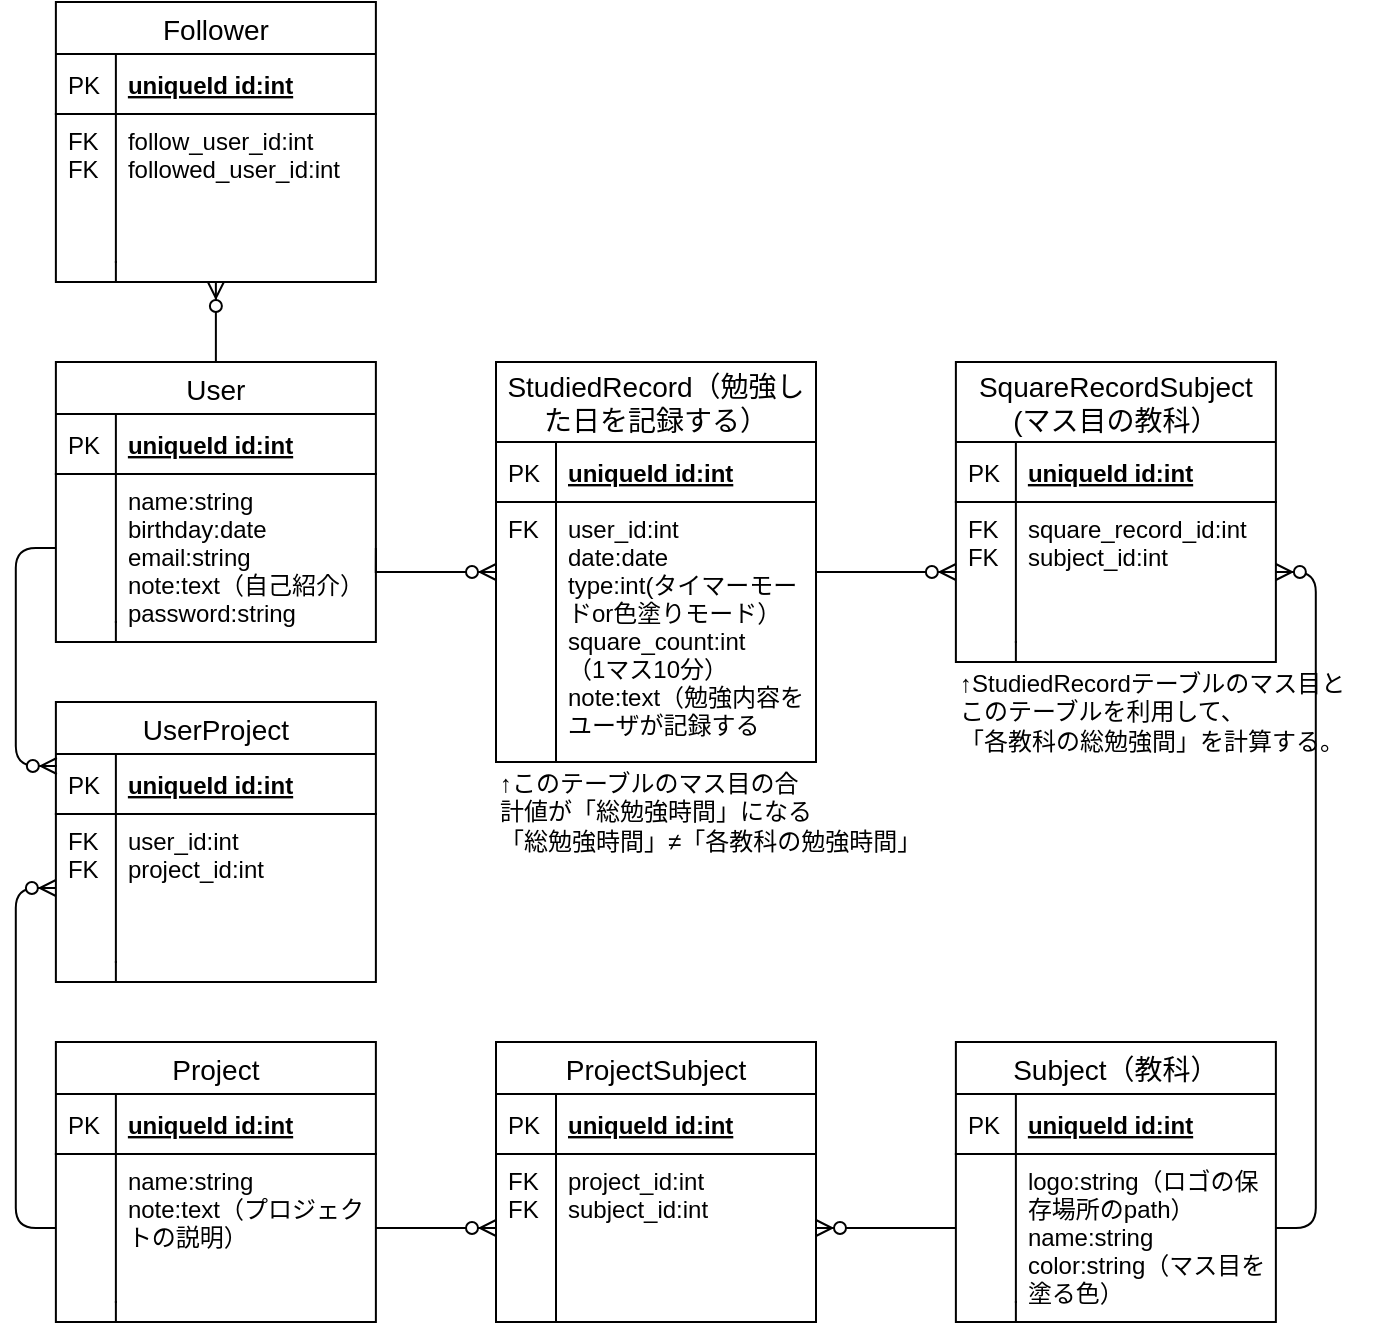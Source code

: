 <mxfile version="13.7.4" type="embed">
    <diagram id="6hGFLwfOUW9BJ-s0fimq" name="Page-1">
        <mxGraphModel dx="1206" dy="536" grid="1" gridSize="10" guides="1" tooltips="1" connect="1" arrows="1" fold="1" page="1" pageScale="1" pageWidth="827" pageHeight="1169" math="0" shadow="0">
            <root>
                <mxCell id="0"/>
                <mxCell id="1" parent="0"/>
                <mxCell id="76" value="" style="edgeStyle=orthogonalEdgeStyle;fontSize=12;html=1;endArrow=ERzeroToMany;endFill=1;exitX=1;exitY=0.5;exitDx=0;exitDy=0;elbow=vertical;rounded=0;" parent="1" source="30" target="125" edge="1">
                    <mxGeometry width="100" height="100" relative="1" as="geometry">
                        <mxPoint x="369.94" y="440" as="sourcePoint"/>
                        <mxPoint x="299.94" y="370" as="targetPoint"/>
                        <Array as="points">
                            <mxPoint x="260" y="365"/>
                        </Array>
                    </mxGeometry>
                </mxCell>
                <mxCell id="109" style="edgeStyle=orthogonalEdgeStyle;rounded=1;orthogonalLoop=1;jettySize=auto;html=1;endArrow=ERzeroToMany;endFill=1;entryX=0.003;entryY=0.2;entryDx=0;entryDy=0;entryPerimeter=0;" parent="1" source="30" target="93" edge="1">
                    <mxGeometry relative="1" as="geometry">
                        <mxPoint x="39.94" y="533" as="targetPoint"/>
                    </mxGeometry>
                </mxCell>
                <mxCell id="112" style="edgeStyle=orthogonalEdgeStyle;rounded=1;orthogonalLoop=1;jettySize=auto;html=1;endArrow=ERzeroToMany;endFill=1;" parent="1" source="81" target="88" edge="1">
                    <mxGeometry relative="1" as="geometry"/>
                </mxCell>
                <mxCell id="121" style="edgeStyle=orthogonalEdgeStyle;rounded=1;orthogonalLoop=1;jettySize=auto;html=1;endArrow=ERzeroToMany;endFill=1;" parent="1" source="27" target="99" edge="1">
                    <mxGeometry relative="1" as="geometry"/>
                </mxCell>
                <mxCell id="118" style="edgeStyle=orthogonalEdgeStyle;rounded=1;orthogonalLoop=1;jettySize=auto;html=1;endArrow=ERzeroToMany;endFill=1;" parent="1" source="67" target="88" edge="1">
                    <mxGeometry relative="1" as="geometry"/>
                </mxCell>
                <mxCell id="119" style="edgeStyle=orthogonalEdgeStyle;rounded=1;orthogonalLoop=1;jettySize=auto;html=1;entryX=0;entryY=0.5;entryDx=0;entryDy=0;endArrow=ERzeroToMany;endFill=1;" parent="1" source="81" target="95" edge="1">
                    <mxGeometry relative="1" as="geometry"/>
                </mxCell>
                <mxCell id="27" value="User" style="swimlane;fontStyle=0;childLayout=stackLayout;horizontal=1;startSize=26;horizontalStack=0;resizeParent=1;resizeParentMax=0;resizeLast=0;collapsible=1;marginBottom=0;align=center;fontSize=14;" parent="1" vertex="1">
                    <mxGeometry x="99.94" y="260" width="160" height="140" as="geometry">
                        <mxRectangle x="60" y="60" width="60" height="26" as="alternateBounds"/>
                    </mxGeometry>
                </mxCell>
                <mxCell id="28" value="uniqueId id:int" style="shape=partialRectangle;top=0;left=0;right=0;bottom=1;align=left;verticalAlign=middle;fillColor=none;spacingLeft=34;spacingRight=4;overflow=hidden;rotatable=0;points=[[0,0.5],[1,0.5]];portConstraint=eastwest;dropTarget=0;fontStyle=5;fontSize=12;" parent="27" vertex="1">
                    <mxGeometry y="26" width="160" height="30" as="geometry"/>
                </mxCell>
                <mxCell id="29" value="PK" style="shape=partialRectangle;top=0;left=0;bottom=0;fillColor=none;align=left;verticalAlign=middle;spacingLeft=4;spacingRight=4;overflow=hidden;rotatable=0;points=[];portConstraint=eastwest;part=1;fontSize=12;" parent="28" vertex="1" connectable="0">
                    <mxGeometry width="30" height="30" as="geometry"/>
                </mxCell>
                <mxCell id="30" value="name:string&#10;birthday:date&#10;email:string&#10;note:text（自己紹介）&#10;password:string&#10;" style="shape=partialRectangle;top=0;left=0;right=0;bottom=0;align=left;verticalAlign=top;fillColor=none;spacingLeft=34;spacingRight=4;overflow=hidden;rotatable=0;points=[[0,0.5],[1,0.5]];portConstraint=eastwest;dropTarget=0;fontSize=12;" parent="27" vertex="1">
                    <mxGeometry y="56" width="160" height="74" as="geometry"/>
                </mxCell>
                <mxCell id="31" value="" style="shape=partialRectangle;top=0;left=0;bottom=0;fillColor=none;align=left;verticalAlign=top;spacingLeft=4;spacingRight=4;overflow=hidden;rotatable=0;points=[];portConstraint=eastwest;part=1;fontSize=12;" parent="30" vertex="1" connectable="0">
                    <mxGeometry width="30" height="74" as="geometry"/>
                </mxCell>
                <mxCell id="36" value="" style="shape=partialRectangle;top=0;left=0;right=0;bottom=0;align=left;verticalAlign=top;fillColor=none;spacingLeft=34;spacingRight=4;overflow=hidden;rotatable=0;points=[[0,0.5],[1,0.5]];portConstraint=eastwest;dropTarget=0;fontSize=12;" parent="27" vertex="1">
                    <mxGeometry y="130" width="160" height="10" as="geometry"/>
                </mxCell>
                <mxCell id="37" value="" style="shape=partialRectangle;top=0;left=0;bottom=0;fillColor=none;align=left;verticalAlign=top;spacingLeft=4;spacingRight=4;overflow=hidden;rotatable=0;points=[];portConstraint=eastwest;part=1;fontSize=12;" parent="36" vertex="1" connectable="0">
                    <mxGeometry width="30" height="10" as="geometry"/>
                </mxCell>
                <mxCell id="92" value="UserProject" style="swimlane;fontStyle=0;childLayout=stackLayout;horizontal=1;startSize=26;horizontalStack=0;resizeParent=1;resizeParentMax=0;resizeLast=0;collapsible=1;marginBottom=0;align=center;fontSize=14;" parent="1" vertex="1">
                    <mxGeometry x="99.94" y="430" width="160" height="140" as="geometry">
                        <mxRectangle x="60" y="60" width="60" height="26" as="alternateBounds"/>
                    </mxGeometry>
                </mxCell>
                <mxCell id="93" value="uniqueId id:int" style="shape=partialRectangle;top=0;left=0;right=0;bottom=1;align=left;verticalAlign=middle;fillColor=none;spacingLeft=34;spacingRight=4;overflow=hidden;rotatable=0;points=[[0,0.5],[1,0.5]];portConstraint=eastwest;dropTarget=0;fontStyle=5;fontSize=12;" parent="92" vertex="1">
                    <mxGeometry y="26" width="160" height="30" as="geometry"/>
                </mxCell>
                <mxCell id="94" value="PK" style="shape=partialRectangle;top=0;left=0;bottom=0;fillColor=none;align=left;verticalAlign=middle;spacingLeft=4;spacingRight=4;overflow=hidden;rotatable=0;points=[];portConstraint=eastwest;part=1;fontSize=12;" parent="93" connectable="0" vertex="1">
                    <mxGeometry width="30" height="30" as="geometry"/>
                </mxCell>
                <mxCell id="95" value="user_id:int&#10;project_id:int" style="shape=partialRectangle;top=0;left=0;right=0;bottom=0;align=left;verticalAlign=top;fillColor=none;spacingLeft=34;spacingRight=4;overflow=hidden;rotatable=0;points=[[0,0.5],[1,0.5]];portConstraint=eastwest;dropTarget=0;fontSize=12;" parent="92" vertex="1">
                    <mxGeometry y="56" width="160" height="74" as="geometry"/>
                </mxCell>
                <mxCell id="96" value="FK&#10;FK" style="shape=partialRectangle;top=0;left=0;bottom=0;fillColor=none;align=left;verticalAlign=top;spacingLeft=4;spacingRight=4;overflow=hidden;rotatable=0;points=[];portConstraint=eastwest;part=1;fontSize=12;" parent="95" connectable="0" vertex="1">
                    <mxGeometry width="30" height="74" as="geometry"/>
                </mxCell>
                <mxCell id="97" value="" style="shape=partialRectangle;top=0;left=0;right=0;bottom=0;align=left;verticalAlign=top;fillColor=none;spacingLeft=34;spacingRight=4;overflow=hidden;rotatable=0;points=[[0,0.5],[1,0.5]];portConstraint=eastwest;dropTarget=0;fontSize=12;" parent="92" vertex="1">
                    <mxGeometry y="130" width="160" height="10" as="geometry"/>
                </mxCell>
                <mxCell id="98" value="" style="shape=partialRectangle;top=0;left=0;bottom=0;fillColor=none;align=left;verticalAlign=top;spacingLeft=4;spacingRight=4;overflow=hidden;rotatable=0;points=[];portConstraint=eastwest;part=1;fontSize=12;" parent="97" connectable="0" vertex="1">
                    <mxGeometry width="30" height="10" as="geometry"/>
                </mxCell>
                <mxCell id="78" value="Project" style="swimlane;fontStyle=0;childLayout=stackLayout;horizontal=1;startSize=26;horizontalStack=0;resizeParent=1;resizeParentMax=0;resizeLast=0;collapsible=1;marginBottom=0;align=center;fontSize=14;" parent="1" vertex="1">
                    <mxGeometry x="99.94" y="600" width="160" height="140" as="geometry">
                        <mxRectangle x="60" y="60" width="60" height="26" as="alternateBounds"/>
                    </mxGeometry>
                </mxCell>
                <mxCell id="79" value="uniqueId id:int" style="shape=partialRectangle;top=0;left=0;right=0;bottom=1;align=left;verticalAlign=middle;fillColor=none;spacingLeft=34;spacingRight=4;overflow=hidden;rotatable=0;points=[[0,0.5],[1,0.5]];portConstraint=eastwest;dropTarget=0;fontStyle=5;fontSize=12;" parent="78" vertex="1">
                    <mxGeometry y="26" width="160" height="30" as="geometry"/>
                </mxCell>
                <mxCell id="80" value="PK" style="shape=partialRectangle;top=0;left=0;bottom=0;fillColor=none;align=left;verticalAlign=middle;spacingLeft=4;spacingRight=4;overflow=hidden;rotatable=0;points=[];portConstraint=eastwest;part=1;fontSize=12;" parent="79" connectable="0" vertex="1">
                    <mxGeometry width="30" height="30" as="geometry"/>
                </mxCell>
                <mxCell id="81" value="name:string&#10;note:text（プロジェク&#10;トの説明）&#10;" style="shape=partialRectangle;top=0;left=0;right=0;bottom=0;align=left;verticalAlign=top;fillColor=none;spacingLeft=34;spacingRight=4;overflow=hidden;rotatable=0;points=[[0,0.5],[1,0.5]];portConstraint=eastwest;dropTarget=0;fontSize=12;" parent="78" vertex="1">
                    <mxGeometry y="56" width="160" height="74" as="geometry"/>
                </mxCell>
                <mxCell id="82" value="" style="shape=partialRectangle;top=0;left=0;bottom=0;fillColor=none;align=left;verticalAlign=top;spacingLeft=4;spacingRight=4;overflow=hidden;rotatable=0;points=[];portConstraint=eastwest;part=1;fontSize=12;" parent="81" connectable="0" vertex="1">
                    <mxGeometry width="30" height="74" as="geometry"/>
                </mxCell>
                <mxCell id="83" value="" style="shape=partialRectangle;top=0;left=0;right=0;bottom=0;align=left;verticalAlign=top;fillColor=none;spacingLeft=34;spacingRight=4;overflow=hidden;rotatable=0;points=[[0,0.5],[1,0.5]];portConstraint=eastwest;dropTarget=0;fontSize=12;" parent="78" vertex="1">
                    <mxGeometry y="130" width="160" height="10" as="geometry"/>
                </mxCell>
                <mxCell id="84" value="" style="shape=partialRectangle;top=0;left=0;bottom=0;fillColor=none;align=left;verticalAlign=top;spacingLeft=4;spacingRight=4;overflow=hidden;rotatable=0;points=[];portConstraint=eastwest;part=1;fontSize=12;" parent="83" connectable="0" vertex="1">
                    <mxGeometry width="30" height="10" as="geometry"/>
                </mxCell>
                <mxCell id="99" value="Follower" style="swimlane;fontStyle=0;childLayout=stackLayout;horizontal=1;startSize=26;horizontalStack=0;resizeParent=1;resizeParentMax=0;resizeLast=0;collapsible=1;marginBottom=0;align=center;fontSize=14;" parent="1" vertex="1">
                    <mxGeometry x="99.94" y="80" width="160" height="140" as="geometry">
                        <mxRectangle x="60" y="60" width="60" height="26" as="alternateBounds"/>
                    </mxGeometry>
                </mxCell>
                <mxCell id="100" value="uniqueId id:int" style="shape=partialRectangle;top=0;left=0;right=0;bottom=1;align=left;verticalAlign=middle;fillColor=none;spacingLeft=34;spacingRight=4;overflow=hidden;rotatable=0;points=[[0,0.5],[1,0.5]];portConstraint=eastwest;dropTarget=0;fontStyle=5;fontSize=12;" parent="99" vertex="1">
                    <mxGeometry y="26" width="160" height="30" as="geometry"/>
                </mxCell>
                <mxCell id="101" value="PK" style="shape=partialRectangle;top=0;left=0;bottom=0;fillColor=none;align=left;verticalAlign=middle;spacingLeft=4;spacingRight=4;overflow=hidden;rotatable=0;points=[];portConstraint=eastwest;part=1;fontSize=12;" parent="100" connectable="0" vertex="1">
                    <mxGeometry width="30" height="30" as="geometry"/>
                </mxCell>
                <mxCell id="102" value="follow_user_id:int&#10;followed_user_id:int" style="shape=partialRectangle;top=0;left=0;right=0;bottom=0;align=left;verticalAlign=top;fillColor=none;spacingLeft=34;spacingRight=4;overflow=hidden;rotatable=0;points=[[0,0.5],[1,0.5]];portConstraint=eastwest;dropTarget=0;fontSize=12;" parent="99" vertex="1">
                    <mxGeometry y="56" width="160" height="74" as="geometry"/>
                </mxCell>
                <mxCell id="103" value="FK&#10;FK" style="shape=partialRectangle;top=0;left=0;bottom=0;fillColor=none;align=left;verticalAlign=top;spacingLeft=4;spacingRight=4;overflow=hidden;rotatable=0;points=[];portConstraint=eastwest;part=1;fontSize=12;" parent="102" connectable="0" vertex="1">
                    <mxGeometry width="30" height="74" as="geometry"/>
                </mxCell>
                <mxCell id="104" value="" style="shape=partialRectangle;top=0;left=0;right=0;bottom=0;align=left;verticalAlign=top;fillColor=none;spacingLeft=34;spacingRight=4;overflow=hidden;rotatable=0;points=[[0,0.5],[1,0.5]];portConstraint=eastwest;dropTarget=0;fontSize=12;" parent="99" vertex="1">
                    <mxGeometry y="130" width="160" height="10" as="geometry"/>
                </mxCell>
                <mxCell id="105" value="" style="shape=partialRectangle;top=0;left=0;bottom=0;fillColor=none;align=left;verticalAlign=top;spacingLeft=4;spacingRight=4;overflow=hidden;rotatable=0;points=[];portConstraint=eastwest;part=1;fontSize=12;" parent="104" connectable="0" vertex="1">
                    <mxGeometry width="30" height="10" as="geometry"/>
                </mxCell>
                <mxCell id="85" value="ProjectSubject" style="swimlane;fontStyle=0;childLayout=stackLayout;horizontal=1;startSize=26;horizontalStack=0;resizeParent=1;resizeParentMax=0;resizeLast=0;collapsible=1;marginBottom=0;align=center;fontSize=14;" parent="1" vertex="1">
                    <mxGeometry x="320" y="600" width="160" height="140" as="geometry">
                        <mxRectangle x="60" y="60" width="60" height="26" as="alternateBounds"/>
                    </mxGeometry>
                </mxCell>
                <mxCell id="86" value="uniqueId id:int" style="shape=partialRectangle;top=0;left=0;right=0;bottom=1;align=left;verticalAlign=middle;fillColor=none;spacingLeft=34;spacingRight=4;overflow=hidden;rotatable=0;points=[[0,0.5],[1,0.5]];portConstraint=eastwest;dropTarget=0;fontStyle=5;fontSize=12;" parent="85" vertex="1">
                    <mxGeometry y="26" width="160" height="30" as="geometry"/>
                </mxCell>
                <mxCell id="87" value="PK" style="shape=partialRectangle;top=0;left=0;bottom=0;fillColor=none;align=left;verticalAlign=middle;spacingLeft=4;spacingRight=4;overflow=hidden;rotatable=0;points=[];portConstraint=eastwest;part=1;fontSize=12;" parent="86" connectable="0" vertex="1">
                    <mxGeometry width="30" height="30" as="geometry"/>
                </mxCell>
                <mxCell id="88" value="project_id:int&#10;subject_id:int" style="shape=partialRectangle;top=0;left=0;right=0;bottom=0;align=left;verticalAlign=top;fillColor=none;spacingLeft=34;spacingRight=4;overflow=hidden;rotatable=0;points=[[0,0.5],[1,0.5]];portConstraint=eastwest;dropTarget=0;fontSize=12;" parent="85" vertex="1">
                    <mxGeometry y="56" width="160" height="74" as="geometry"/>
                </mxCell>
                <mxCell id="89" value="FK&#10;FK" style="shape=partialRectangle;top=0;left=0;bottom=0;fillColor=none;align=left;verticalAlign=top;spacingLeft=4;spacingRight=4;overflow=hidden;rotatable=0;points=[];portConstraint=eastwest;part=1;fontSize=12;" parent="88" connectable="0" vertex="1">
                    <mxGeometry width="30" height="74" as="geometry"/>
                </mxCell>
                <mxCell id="90" value="" style="shape=partialRectangle;top=0;left=0;right=0;bottom=0;align=left;verticalAlign=top;fillColor=none;spacingLeft=34;spacingRight=4;overflow=hidden;rotatable=0;points=[[0,0.5],[1,0.5]];portConstraint=eastwest;dropTarget=0;fontSize=12;" parent="85" vertex="1">
                    <mxGeometry y="130" width="160" height="10" as="geometry"/>
                </mxCell>
                <mxCell id="91" value="" style="shape=partialRectangle;top=0;left=0;bottom=0;fillColor=none;align=left;verticalAlign=top;spacingLeft=4;spacingRight=4;overflow=hidden;rotatable=0;points=[];portConstraint=eastwest;part=1;fontSize=12;" parent="90" connectable="0" vertex="1">
                    <mxGeometry width="30" height="10" as="geometry"/>
                </mxCell>
                <mxCell id="122" value="StudiedRecord（勉強し&#10;た日を記録する）" style="swimlane;fontStyle=0;childLayout=stackLayout;horizontal=1;startSize=40;horizontalStack=0;resizeParent=1;resizeParentMax=0;resizeLast=0;collapsible=1;marginBottom=0;align=center;fontSize=14;" vertex="1" parent="1">
                    <mxGeometry x="320" y="260" width="160" height="200" as="geometry">
                        <mxRectangle x="60" y="60" width="60" height="26" as="alternateBounds"/>
                    </mxGeometry>
                </mxCell>
                <mxCell id="123" value="uniqueId id:int" style="shape=partialRectangle;top=0;left=0;right=0;bottom=1;align=left;verticalAlign=middle;fillColor=none;spacingLeft=34;spacingRight=4;overflow=hidden;rotatable=0;points=[[0,0.5],[1,0.5]];portConstraint=eastwest;dropTarget=0;fontStyle=5;fontSize=12;" vertex="1" parent="122">
                    <mxGeometry y="40" width="160" height="30" as="geometry"/>
                </mxCell>
                <mxCell id="124" value="PK" style="shape=partialRectangle;top=0;left=0;bottom=0;fillColor=none;align=left;verticalAlign=middle;spacingLeft=4;spacingRight=4;overflow=hidden;rotatable=0;points=[];portConstraint=eastwest;part=1;fontSize=12;" vertex="1" connectable="0" parent="123">
                    <mxGeometry width="30" height="30" as="geometry"/>
                </mxCell>
                <mxCell id="125" value="user_id:int&#10;date:date&#10;type:int(タイマーモー&#10;ドor色塗りモード）&#10;square_count:int&#10;（1マス10分）&#10;note:text（勉強内容を&#10;ユーザが記録する&#10;" style="shape=partialRectangle;top=0;left=0;right=0;bottom=0;align=left;verticalAlign=top;fillColor=none;spacingLeft=34;spacingRight=4;overflow=hidden;rotatable=0;points=[[0,0.5],[1,0.5]];portConstraint=eastwest;dropTarget=0;fontSize=12;" vertex="1" parent="122">
                    <mxGeometry y="70" width="160" height="120" as="geometry"/>
                </mxCell>
                <mxCell id="126" value="FK&#10;" style="shape=partialRectangle;top=0;left=0;bottom=0;fillColor=none;align=left;verticalAlign=top;spacingLeft=4;spacingRight=4;overflow=hidden;rotatable=0;points=[];portConstraint=eastwest;part=1;fontSize=12;" vertex="1" connectable="0" parent="125">
                    <mxGeometry width="30" height="120" as="geometry"/>
                </mxCell>
                <mxCell id="127" value="" style="shape=partialRectangle;top=0;left=0;right=0;bottom=0;align=left;verticalAlign=top;fillColor=none;spacingLeft=34;spacingRight=4;overflow=hidden;rotatable=0;points=[[0,0.5],[1,0.5]];portConstraint=eastwest;dropTarget=0;fontSize=12;" vertex="1" parent="122">
                    <mxGeometry y="190" width="160" height="10" as="geometry"/>
                </mxCell>
                <mxCell id="128" value="" style="shape=partialRectangle;top=0;left=0;bottom=0;fillColor=none;align=left;verticalAlign=top;spacingLeft=4;spacingRight=4;overflow=hidden;rotatable=0;points=[];portConstraint=eastwest;part=1;fontSize=12;" vertex="1" connectable="0" parent="127">
                    <mxGeometry width="30" height="10" as="geometry"/>
                </mxCell>
                <mxCell id="64" value="Subject（教科）" style="swimlane;fontStyle=0;childLayout=stackLayout;horizontal=1;startSize=26;horizontalStack=0;resizeParent=1;resizeParentMax=0;resizeLast=0;collapsible=1;marginBottom=0;align=center;fontSize=14;" parent="1" vertex="1">
                    <mxGeometry x="549.94" y="600" width="160" height="140" as="geometry">
                        <mxRectangle x="60" y="60" width="60" height="26" as="alternateBounds"/>
                    </mxGeometry>
                </mxCell>
                <mxCell id="65" value="uniqueId id:int" style="shape=partialRectangle;top=0;left=0;right=0;bottom=1;align=left;verticalAlign=middle;fillColor=none;spacingLeft=34;spacingRight=4;overflow=hidden;rotatable=0;points=[[0,0.5],[1,0.5]];portConstraint=eastwest;dropTarget=0;fontStyle=5;fontSize=12;" parent="64" vertex="1">
                    <mxGeometry y="26" width="160" height="30" as="geometry"/>
                </mxCell>
                <mxCell id="66" value="PK" style="shape=partialRectangle;top=0;left=0;bottom=0;fillColor=none;align=left;verticalAlign=middle;spacingLeft=4;spacingRight=4;overflow=hidden;rotatable=0;points=[];portConstraint=eastwest;part=1;fontSize=12;" parent="65" vertex="1" connectable="0">
                    <mxGeometry width="30" height="30" as="geometry"/>
                </mxCell>
                <mxCell id="67" value="logo:string（ロゴの保&#10;存場所のpath）&#10;name:string&#10;color:string（マス目を&#10;塗る色）" style="shape=partialRectangle;top=0;left=0;right=0;bottom=0;align=left;verticalAlign=top;fillColor=none;spacingLeft=34;spacingRight=4;overflow=hidden;rotatable=0;points=[[0,0.5],[1,0.5]];portConstraint=eastwest;dropTarget=0;fontSize=12;" parent="64" vertex="1">
                    <mxGeometry y="56" width="160" height="74" as="geometry"/>
                </mxCell>
                <mxCell id="68" value="" style="shape=partialRectangle;top=0;left=0;bottom=0;fillColor=none;align=left;verticalAlign=top;spacingLeft=4;spacingRight=4;overflow=hidden;rotatable=0;points=[];portConstraint=eastwest;part=1;fontSize=12;" parent="67" vertex="1" connectable="0">
                    <mxGeometry width="30" height="74" as="geometry"/>
                </mxCell>
                <mxCell id="69" value="" style="shape=partialRectangle;top=0;left=0;right=0;bottom=0;align=left;verticalAlign=top;fillColor=none;spacingLeft=34;spacingRight=4;overflow=hidden;rotatable=0;points=[[0,0.5],[1,0.5]];portConstraint=eastwest;dropTarget=0;fontSize=12;" parent="64" vertex="1">
                    <mxGeometry y="130" width="160" height="10" as="geometry"/>
                </mxCell>
                <mxCell id="70" value="" style="shape=partialRectangle;top=0;left=0;bottom=0;fillColor=none;align=left;verticalAlign=top;spacingLeft=4;spacingRight=4;overflow=hidden;rotatable=0;points=[];portConstraint=eastwest;part=1;fontSize=12;" parent="69" vertex="1" connectable="0">
                    <mxGeometry width="30" height="10" as="geometry"/>
                </mxCell>
                <mxCell id="138" value="" style="edgeStyle=orthogonalEdgeStyle;fontSize=12;html=1;endArrow=ERzeroToMany;endFill=1;elbow=vertical;rounded=0;exitX=1;exitY=0.5;exitDx=0;exitDy=0;entryX=0;entryY=0.5;entryDx=0;entryDy=0;" edge="1" parent="1" source="125" target="134">
                    <mxGeometry width="100" height="100" relative="1" as="geometry">
                        <mxPoint x="450" y="472" as="sourcePoint"/>
                        <mxPoint x="549.94" y="365" as="targetPoint"/>
                        <Array as="points">
                            <mxPoint x="480" y="365"/>
                        </Array>
                    </mxGeometry>
                </mxCell>
                <mxCell id="141" style="edgeStyle=orthogonalEdgeStyle;rounded=1;orthogonalLoop=1;jettySize=auto;html=1;entryX=1;entryY=0.5;entryDx=0;entryDy=0;endArrow=ERzeroToMany;endFill=1;exitX=1;exitY=0.5;exitDx=0;exitDy=0;" edge="1" parent="1" source="67" target="134">
                    <mxGeometry relative="1" as="geometry">
                        <mxPoint x="860" y="680" as="sourcePoint"/>
                        <mxPoint x="860" y="510" as="targetPoint"/>
                    </mxGeometry>
                </mxCell>
                <mxCell id="131" value="SquareRecordSubject&#10;(マス目の教科）" style="swimlane;fontStyle=0;childLayout=stackLayout;horizontal=1;startSize=40;horizontalStack=0;resizeParent=1;resizeParentMax=0;resizeLast=0;collapsible=1;marginBottom=0;align=center;fontSize=14;" vertex="1" parent="1">
                    <mxGeometry x="549.94" y="260" width="160" height="150" as="geometry">
                        <mxRectangle x="60" y="60" width="60" height="26" as="alternateBounds"/>
                    </mxGeometry>
                </mxCell>
                <mxCell id="132" value="uniqueId id:int" style="shape=partialRectangle;top=0;left=0;right=0;bottom=1;align=left;verticalAlign=middle;fillColor=none;spacingLeft=34;spacingRight=4;overflow=hidden;rotatable=0;points=[[0,0.5],[1,0.5]];portConstraint=eastwest;dropTarget=0;fontStyle=5;fontSize=12;" vertex="1" parent="131">
                    <mxGeometry y="40" width="160" height="30" as="geometry"/>
                </mxCell>
                <mxCell id="133" value="PK" style="shape=partialRectangle;top=0;left=0;bottom=0;fillColor=none;align=left;verticalAlign=middle;spacingLeft=4;spacingRight=4;overflow=hidden;rotatable=0;points=[];portConstraint=eastwest;part=1;fontSize=12;" vertex="1" connectable="0" parent="132">
                    <mxGeometry width="30" height="30" as="geometry"/>
                </mxCell>
                <mxCell id="134" value="square_record_id:int&#10;subject_id:int" style="shape=partialRectangle;top=0;left=0;right=0;bottom=0;align=left;verticalAlign=top;fillColor=none;spacingLeft=34;spacingRight=4;overflow=hidden;rotatable=0;points=[[0,0.5],[1,0.5]];portConstraint=eastwest;dropTarget=0;fontSize=12;" vertex="1" parent="131">
                    <mxGeometry y="70" width="160" height="70" as="geometry"/>
                </mxCell>
                <mxCell id="135" value="FK&#10;FK" style="shape=partialRectangle;top=0;left=0;bottom=0;fillColor=none;align=left;verticalAlign=top;spacingLeft=4;spacingRight=4;overflow=hidden;rotatable=0;points=[];portConstraint=eastwest;part=1;fontSize=12;" vertex="1" connectable="0" parent="134">
                    <mxGeometry width="30" height="70" as="geometry"/>
                </mxCell>
                <mxCell id="136" value="" style="shape=partialRectangle;top=0;left=0;right=0;bottom=0;align=left;verticalAlign=top;fillColor=none;spacingLeft=34;spacingRight=4;overflow=hidden;rotatable=0;points=[[0,0.5],[1,0.5]];portConstraint=eastwest;dropTarget=0;fontSize=12;" vertex="1" parent="131">
                    <mxGeometry y="140" width="160" height="10" as="geometry"/>
                </mxCell>
                <mxCell id="137" value="" style="shape=partialRectangle;top=0;left=0;bottom=0;fillColor=none;align=left;verticalAlign=top;spacingLeft=4;spacingRight=4;overflow=hidden;rotatable=0;points=[];portConstraint=eastwest;part=1;fontSize=12;" vertex="1" connectable="0" parent="136">
                    <mxGeometry width="30" height="10" as="geometry"/>
                </mxCell>
                <mxCell id="143" value="↑このテーブルのマス目の合&lt;br&gt;計値が「総勉強時間」になる&lt;br&gt;「総勉強時間」≠「各教科の勉強時間」" style="text;html=1;align=left;verticalAlign=middle;resizable=0;points=[];autosize=1;" vertex="1" parent="1">
                    <mxGeometry x="319.94" y="460" width="230" height="50" as="geometry"/>
                </mxCell>
                <mxCell id="144" value="↑StudiedRecordテーブルのマス目と&lt;br&gt;このテーブルを利用して、&lt;br&gt;「各教科の総勉強間」を計算する。" style="text;html=1;align=left;verticalAlign=middle;resizable=0;points=[];autosize=1;" vertex="1" parent="1">
                    <mxGeometry x="549.94" y="410" width="210" height="50" as="geometry"/>
                </mxCell>
            </root>
        </mxGraphModel>
    </diagram>
</mxfile>